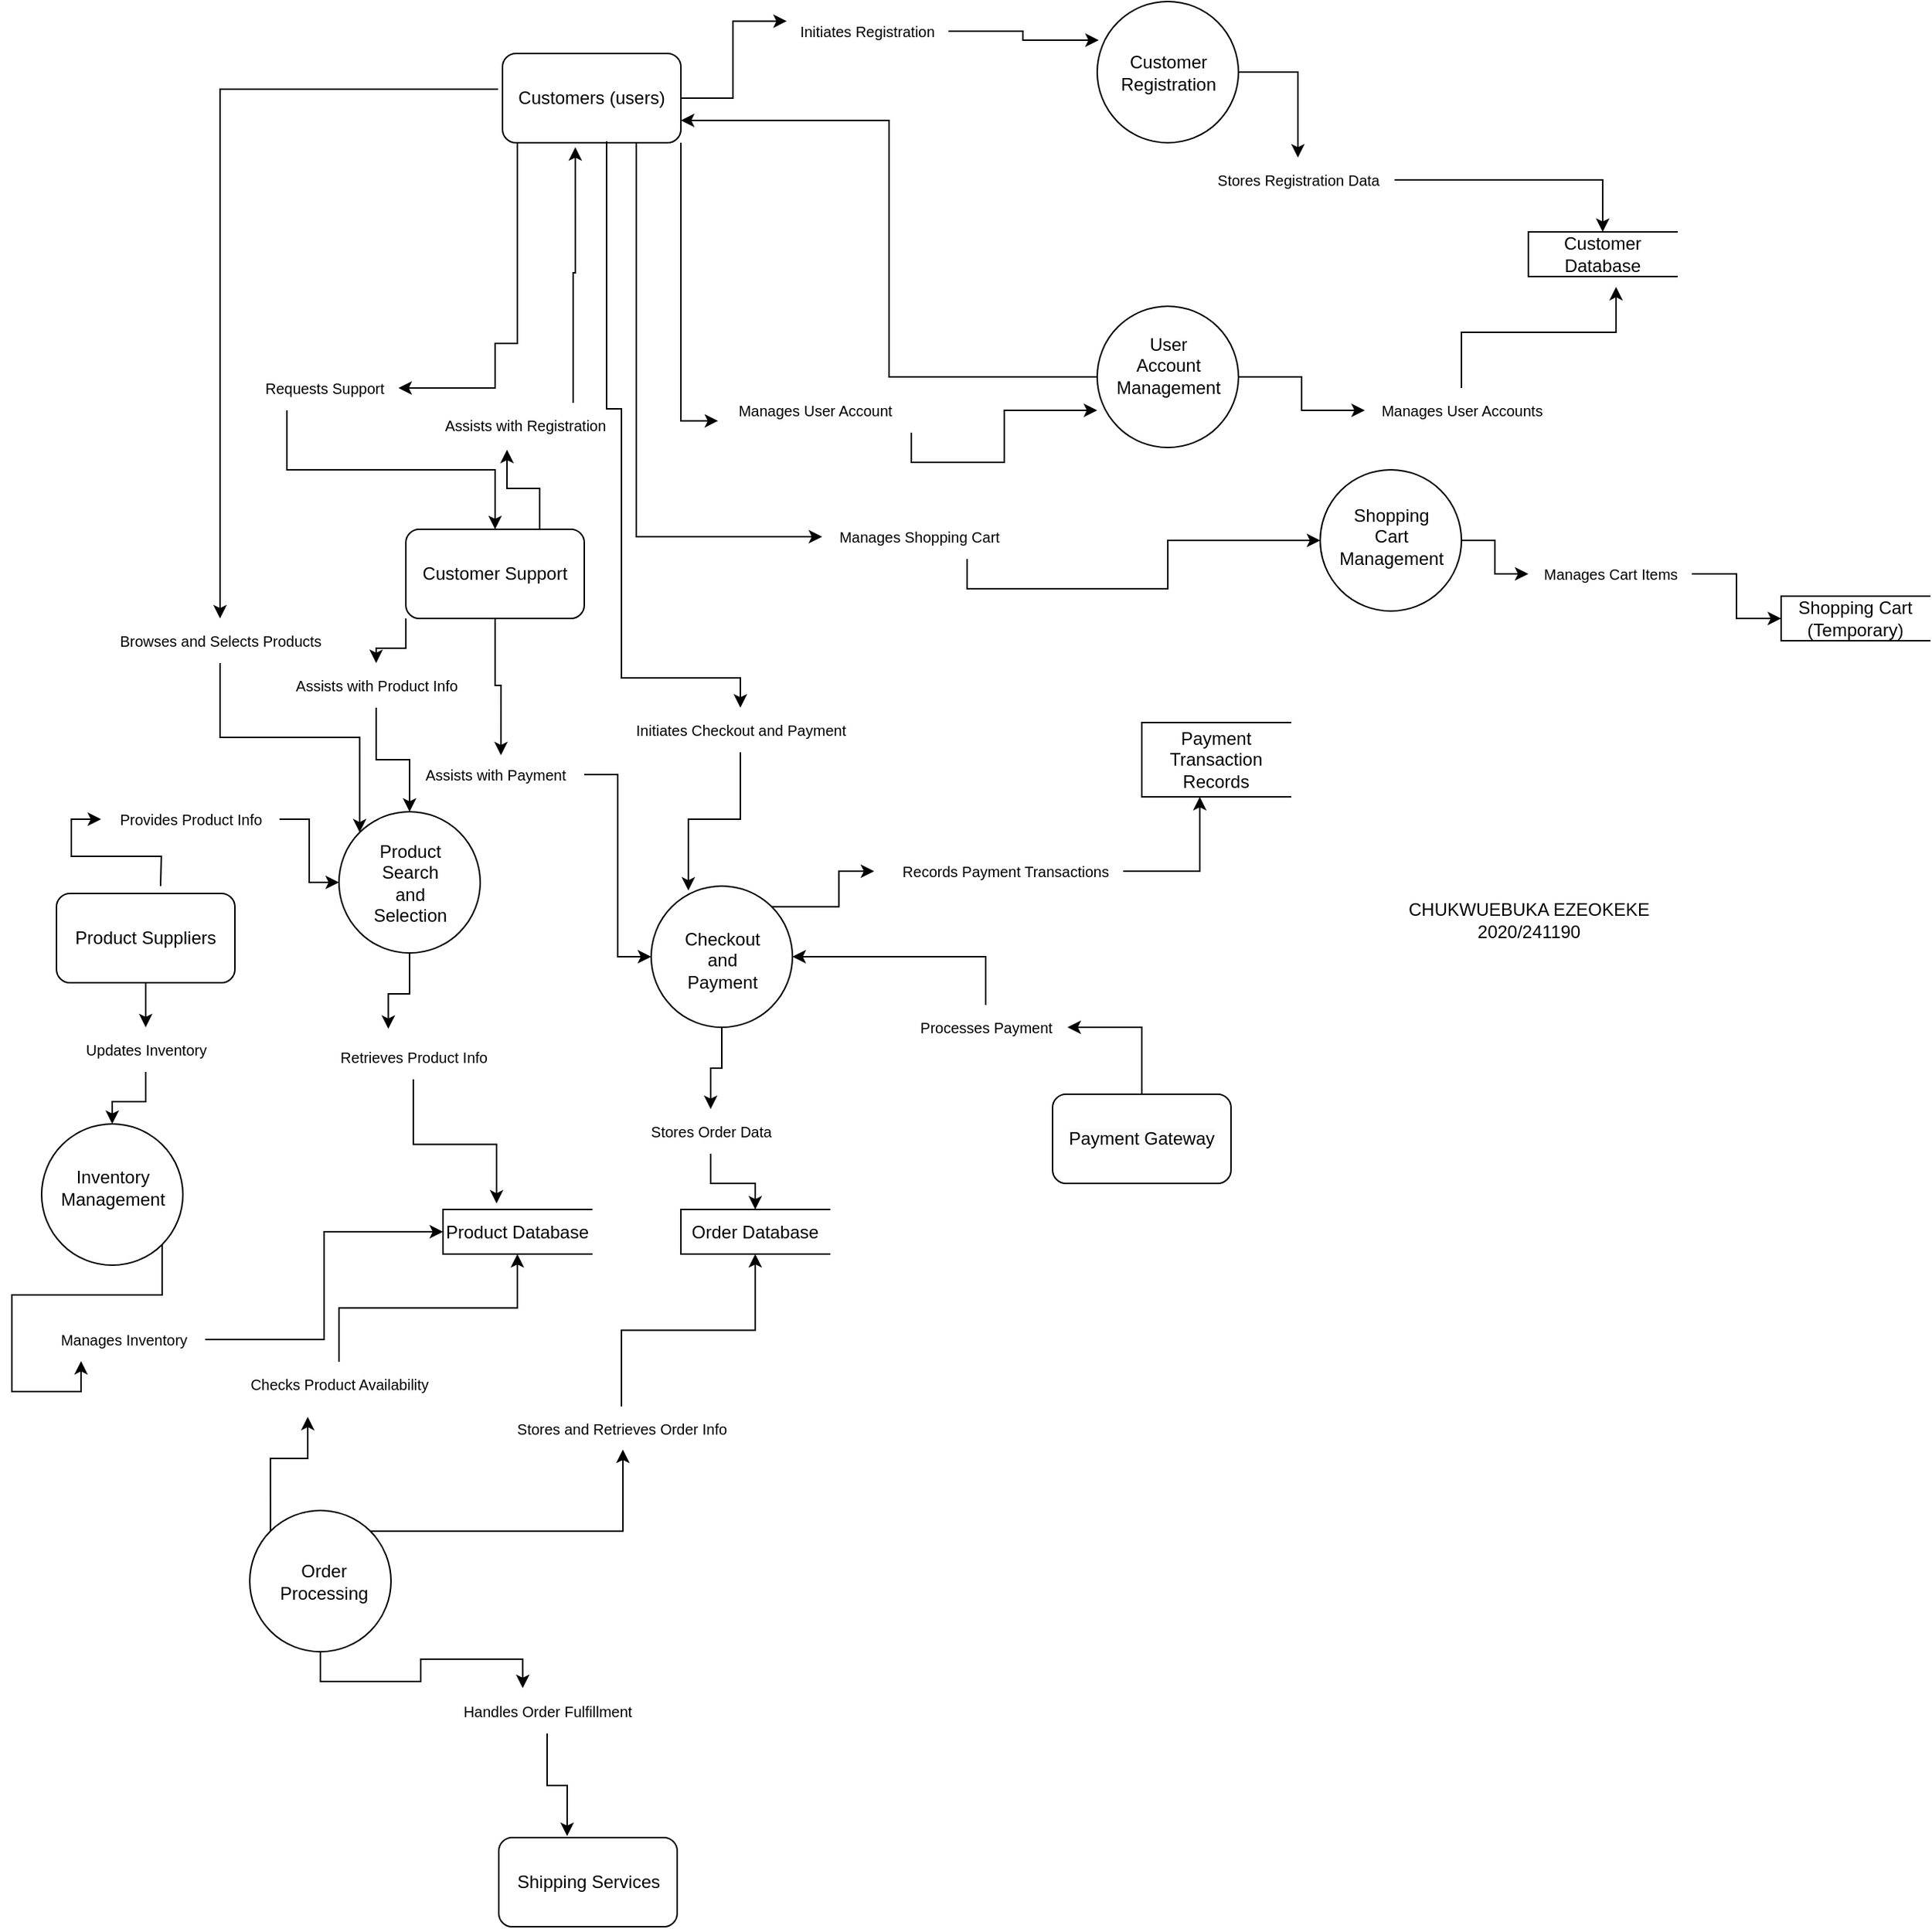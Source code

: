 <mxfile version="22.0.4" type="github">
  <diagram name="Page-1" id="5d7acffa-a066-3a61-03fe-96351882024d">
    <mxGraphModel dx="1980" dy="1312" grid="1" gridSize="10" guides="1" tooltips="1" connect="1" arrows="1" fold="1" page="1" pageScale="1" pageWidth="1100" pageHeight="850" background="#ffffff" math="0" shadow="0">
      <root>
        <mxCell id="0" />
        <mxCell id="1" parent="0" />
        <mxCell id="1xyslzgkCpMe2rgCqbMj-58" value="" style="shape=ellipse;html=1;dashed=0;whiteSpace=wrap;perimeter=ellipsePerimeter;" parent="1" vertex="1">
          <mxGeometry x="-870" y="260" width="95" height="95" as="geometry" />
        </mxCell>
        <mxCell id="1xyslzgkCpMe2rgCqbMj-146" style="edgeStyle=orthogonalEdgeStyle;rounded=0;orthogonalLoop=1;jettySize=auto;html=1;exitX=0.5;exitY=1;exitDx=0;exitDy=0;" parent="1" source="1xyslzgkCpMe2rgCqbMj-231" target="1xyslzgkCpMe2rgCqbMj-67" edge="1">
          <mxGeometry relative="1" as="geometry" />
        </mxCell>
        <mxCell id="1xyslzgkCpMe2rgCqbMj-57" value="" style="shape=ellipse;html=1;dashed=0;whiteSpace=wrap;perimeter=ellipsePerimeter;" parent="1" vertex="1">
          <mxGeometry x="-660" y="310" width="95" height="95" as="geometry" />
        </mxCell>
        <mxCell id="1xyslzgkCpMe2rgCqbMj-163" style="edgeStyle=orthogonalEdgeStyle;rounded=0;orthogonalLoop=1;jettySize=auto;html=1;exitX=1;exitY=0.5;exitDx=0;exitDy=0;entryX=0;entryY=0.5;entryDx=0;entryDy=0;" parent="1" source="1xyslzgkCpMe2rgCqbMj-244" target="1xyslzgkCpMe2rgCqbMj-69" edge="1">
          <mxGeometry relative="1" as="geometry" />
        </mxCell>
        <mxCell id="1xyslzgkCpMe2rgCqbMj-56" value="" style="shape=ellipse;html=1;dashed=0;whiteSpace=wrap;perimeter=ellipsePerimeter;" parent="1" vertex="1">
          <mxGeometry x="-1070" y="470" width="95" height="95" as="geometry" />
        </mxCell>
        <mxCell id="1xyslzgkCpMe2rgCqbMj-55" value="" style="shape=ellipse;html=1;dashed=0;whiteSpace=wrap;perimeter=ellipsePerimeter;" parent="1" vertex="1">
          <mxGeometry x="-930" y="730" width="95" height="95" as="geometry" />
        </mxCell>
        <mxCell id="1xyslzgkCpMe2rgCqbMj-226" style="edgeStyle=orthogonalEdgeStyle;rounded=0;orthogonalLoop=1;jettySize=auto;html=1;exitX=1;exitY=0.5;exitDx=0;exitDy=0;" parent="1" source="1xyslzgkCpMe2rgCqbMj-54" target="1xyslzgkCpMe2rgCqbMj-223" edge="1">
          <mxGeometry relative="1" as="geometry" />
        </mxCell>
        <mxCell id="1xyslzgkCpMe2rgCqbMj-54" value="" style="shape=ellipse;html=1;dashed=0;whiteSpace=wrap;perimeter=ellipsePerimeter;" parent="1" vertex="1">
          <mxGeometry x="-360" y="-285" width="95" height="95" as="geometry" />
        </mxCell>
        <mxCell id="1xyslzgkCpMe2rgCqbMj-141" style="edgeStyle=orthogonalEdgeStyle;rounded=0;orthogonalLoop=1;jettySize=auto;html=1;exitX=1;exitY=0.5;exitDx=0;exitDy=0;entryX=0;entryY=0.5;entryDx=0;entryDy=0;" parent="1" source="1xyslzgkCpMe2rgCqbMj-229" target="1xyslzgkCpMe2rgCqbMj-66" edge="1">
          <mxGeometry relative="1" as="geometry" />
        </mxCell>
        <mxCell id="1xyslzgkCpMe2rgCqbMj-53" value="" style="shape=ellipse;html=1;dashed=0;whiteSpace=wrap;perimeter=ellipsePerimeter;" parent="1" vertex="1">
          <mxGeometry x="-210" y="30" width="95" height="95" as="geometry" />
        </mxCell>
        <mxCell id="1xyslzgkCpMe2rgCqbMj-157" style="edgeStyle=orthogonalEdgeStyle;rounded=0;orthogonalLoop=1;jettySize=auto;html=1;exitX=0;exitY=0.5;exitDx=0;exitDy=0;entryX=1;entryY=0.75;entryDx=0;entryDy=0;" parent="1" source="1xyslzgkCpMe2rgCqbMj-52" target="1xyslzgkCpMe2rgCqbMj-9" edge="1">
          <mxGeometry relative="1" as="geometry" />
        </mxCell>
        <mxCell id="1xyslzgkCpMe2rgCqbMj-251" style="edgeStyle=orthogonalEdgeStyle;rounded=0;orthogonalLoop=1;jettySize=auto;html=1;exitX=1;exitY=0.5;exitDx=0;exitDy=0;" parent="1" source="1xyslzgkCpMe2rgCqbMj-52" target="1xyslzgkCpMe2rgCqbMj-248" edge="1">
          <mxGeometry relative="1" as="geometry" />
        </mxCell>
        <mxCell id="1xyslzgkCpMe2rgCqbMj-52" value="" style="shape=ellipse;html=1;dashed=0;whiteSpace=wrap;perimeter=ellipsePerimeter;" parent="1" vertex="1">
          <mxGeometry x="-360" y="-80" width="95" height="95" as="geometry" />
        </mxCell>
        <mxCell id="1xyslzgkCpMe2rgCqbMj-195" style="edgeStyle=orthogonalEdgeStyle;rounded=0;orthogonalLoop=1;jettySize=auto;html=1;exitX=0.5;exitY=0;exitDx=0;exitDy=0;entryX=1;entryY=0.5;entryDx=0;entryDy=0;" parent="1" source="1xyslzgkCpMe2rgCqbMj-196" target="1xyslzgkCpMe2rgCqbMj-57" edge="1">
          <mxGeometry relative="1" as="geometry" />
        </mxCell>
        <mxCell id="1xyslzgkCpMe2rgCqbMj-8" value="&lt;span style=&quot;color: rgb(0, 0, 0); font-family: Helvetica; font-size: 12px; font-style: normal; font-variant-ligatures: normal; font-variant-caps: normal; font-weight: 400; letter-spacing: normal; orphans: 2; text-align: center; text-indent: 0px; text-transform: none; widows: 2; word-spacing: 0px; -webkit-text-stroke-width: 0px; background-color: rgb(251, 251, 251); text-decoration-thickness: initial; text-decoration-style: initial; text-decoration-color: initial; float: none; display: inline !important;&quot;&gt;Payment Gateway&lt;/span&gt;" style="rounded=1;whiteSpace=wrap;html=1;" parent="1" vertex="1">
          <mxGeometry x="-390" y="450" width="120" height="60" as="geometry" />
        </mxCell>
        <mxCell id="1xyslzgkCpMe2rgCqbMj-152" style="edgeStyle=orthogonalEdgeStyle;rounded=0;orthogonalLoop=1;jettySize=auto;html=1;exitX=0.75;exitY=1;exitDx=0;exitDy=0;entryX=0;entryY=0.5;entryDx=0;entryDy=0;" parent="1" source="1xyslzgkCpMe2rgCqbMj-176" target="1xyslzgkCpMe2rgCqbMj-53" edge="1">
          <mxGeometry relative="1" as="geometry" />
        </mxCell>
        <mxCell id="1xyslzgkCpMe2rgCqbMj-164" style="edgeStyle=orthogonalEdgeStyle;rounded=0;orthogonalLoop=1;jettySize=auto;html=1;exitX=0.25;exitY=1;exitDx=0;exitDy=0;" parent="1" source="1xyslzgkCpMe2rgCqbMj-187" target="1xyslzgkCpMe2rgCqbMj-104" edge="1">
          <mxGeometry relative="1" as="geometry">
            <Array as="points" />
          </mxGeometry>
        </mxCell>
        <mxCell id="1xyslzgkCpMe2rgCqbMj-9" value="Customers (users)" style="rounded=1;whiteSpace=wrap;html=1;" parent="1" vertex="1">
          <mxGeometry x="-760" y="-250" width="120" height="60" as="geometry" />
        </mxCell>
        <mxCell id="1xyslzgkCpMe2rgCqbMj-161" style="edgeStyle=orthogonalEdgeStyle;rounded=0;orthogonalLoop=1;jettySize=auto;html=1;exitX=1;exitY=0.5;exitDx=0;exitDy=0;entryX=0;entryY=0.5;entryDx=0;entryDy=0;" parent="1" source="1xyslzgkCpMe2rgCqbMj-189" target="1xyslzgkCpMe2rgCqbMj-58" edge="1">
          <mxGeometry relative="1" as="geometry" />
        </mxCell>
        <mxCell id="1xyslzgkCpMe2rgCqbMj-162" style="edgeStyle=orthogonalEdgeStyle;rounded=0;orthogonalLoop=1;jettySize=auto;html=1;exitX=0.5;exitY=1;exitDx=0;exitDy=0;" parent="1" source="1xyslzgkCpMe2rgCqbMj-191" target="1xyslzgkCpMe2rgCqbMj-56" edge="1">
          <mxGeometry relative="1" as="geometry" />
        </mxCell>
        <mxCell id="1xyslzgkCpMe2rgCqbMj-11" value="Product Suppliers" style="rounded=1;whiteSpace=wrap;html=1;" parent="1" vertex="1">
          <mxGeometry x="-1060" y="315" width="120" height="60" as="geometry" />
        </mxCell>
        <mxCell id="1xyslzgkCpMe2rgCqbMj-12" value="Shipping Services" style="rounded=1;whiteSpace=wrap;html=1;" parent="1" vertex="1">
          <mxGeometry x="-762.5" y="950" width="120" height="60" as="geometry" />
        </mxCell>
        <mxCell id="1xyslzgkCpMe2rgCqbMj-13" value="Customer Registration" style="text;html=1;strokeColor=none;fillColor=none;align=center;verticalAlign=middle;whiteSpace=wrap;rounded=0;" parent="1" vertex="1">
          <mxGeometry x="-342.5" y="-252.5" width="60" height="30" as="geometry" />
        </mxCell>
        <mxCell id="1xyslzgkCpMe2rgCqbMj-14" value="Product Search and Selection" style="text;html=1;strokeColor=none;fillColor=none;align=center;verticalAlign=middle;whiteSpace=wrap;rounded=0;" parent="1" vertex="1">
          <mxGeometry x="-852.5" y="292.5" width="60" height="30" as="geometry" />
        </mxCell>
        <mxCell id="1xyslzgkCpMe2rgCqbMj-15" value="Shopping Cart Management" style="text;html=1;strokeColor=none;fillColor=none;align=center;verticalAlign=middle;whiteSpace=wrap;rounded=0;" parent="1" vertex="1">
          <mxGeometry x="-192.5" y="60" width="60" height="30" as="geometry" />
        </mxCell>
        <mxCell id="1xyslzgkCpMe2rgCqbMj-16" value="Checkout and Payment" style="text;html=1;strokeColor=none;fillColor=none;align=center;verticalAlign=middle;whiteSpace=wrap;rounded=0;" parent="1" vertex="1">
          <mxGeometry x="-642.5" y="345" width="60" height="30" as="geometry" />
        </mxCell>
        <mxCell id="1xyslzgkCpMe2rgCqbMj-17" value="Order Processing" style="text;html=1;strokeColor=none;fillColor=none;align=center;verticalAlign=middle;whiteSpace=wrap;rounded=0;" parent="1" vertex="1">
          <mxGeometry x="-910" y="762.5" width="60" height="30" as="geometry" />
        </mxCell>
        <mxCell id="1xyslzgkCpMe2rgCqbMj-19" value="Inventory Management" style="text;html=1;strokeColor=none;fillColor=none;align=center;verticalAlign=middle;whiteSpace=wrap;rounded=0;" parent="1" vertex="1">
          <mxGeometry x="-1052.5" y="497.5" width="60" height="30" as="geometry" />
        </mxCell>
        <mxCell id="1xyslzgkCpMe2rgCqbMj-20" value="User Account Management" style="text;html=1;strokeColor=none;fillColor=none;align=center;verticalAlign=middle;whiteSpace=wrap;rounded=0;" parent="1" vertex="1">
          <mxGeometry x="-342.5" y="-55" width="60" height="30" as="geometry" />
        </mxCell>
        <mxCell id="1xyslzgkCpMe2rgCqbMj-62" value="Customer Database" style="html=1;dashed=0;whiteSpace=wrap;shape=partialRectangle;right=0;" parent="1" vertex="1">
          <mxGeometry x="-70" y="-130" width="100" height="30" as="geometry" />
        </mxCell>
        <mxCell id="1xyslzgkCpMe2rgCqbMj-66" value="Shopping Cart (Temporary)" style="html=1;dashed=0;whiteSpace=wrap;shape=partialRectangle;right=0;" parent="1" vertex="1">
          <mxGeometry x="100" y="115" width="100" height="30" as="geometry" />
        </mxCell>
        <mxCell id="1xyslzgkCpMe2rgCqbMj-67" value="Order Database" style="html=1;dashed=0;whiteSpace=wrap;shape=partialRectangle;right=0;" parent="1" vertex="1">
          <mxGeometry x="-640" y="527.5" width="100" height="30" as="geometry" />
        </mxCell>
        <mxCell id="1xyslzgkCpMe2rgCqbMj-68" value="Payment Transaction Records" style="html=1;dashed=0;whiteSpace=wrap;shape=partialRectangle;right=0;" parent="1" vertex="1">
          <mxGeometry x="-330" y="200" width="100" height="50" as="geometry" />
        </mxCell>
        <mxCell id="1xyslzgkCpMe2rgCqbMj-69" value="Product Database" style="html=1;dashed=0;whiteSpace=wrap;shape=partialRectangle;right=0;" parent="1" vertex="1">
          <mxGeometry x="-800" y="527.5" width="100" height="30" as="geometry" />
        </mxCell>
        <mxCell id="1xyslzgkCpMe2rgCqbMj-217" style="edgeStyle=orthogonalEdgeStyle;rounded=0;orthogonalLoop=1;jettySize=auto;html=1;exitX=0;exitY=1;exitDx=0;exitDy=0;" parent="1" source="1xyslzgkCpMe2rgCqbMj-104" target="1xyslzgkCpMe2rgCqbMj-207" edge="1">
          <mxGeometry relative="1" as="geometry" />
        </mxCell>
        <mxCell id="1xyslzgkCpMe2rgCqbMj-104" value="Customer Support" style="rounded=1;whiteSpace=wrap;html=1;" parent="1" vertex="1">
          <mxGeometry x="-825" y="70" width="120" height="60" as="geometry" />
        </mxCell>
        <mxCell id="1xyslzgkCpMe2rgCqbMj-149" style="edgeStyle=orthogonalEdgeStyle;rounded=0;orthogonalLoop=1;jettySize=auto;html=1;exitX=0.5;exitY=1;exitDx=0;exitDy=0;entryX=0.383;entryY=-0.017;entryDx=0;entryDy=0;entryPerimeter=0;" parent="1" source="1xyslzgkCpMe2rgCqbMj-204" target="1xyslzgkCpMe2rgCqbMj-12" edge="1">
          <mxGeometry relative="1" as="geometry" />
        </mxCell>
        <mxCell id="1xyslzgkCpMe2rgCqbMj-150" style="edgeStyle=orthogonalEdgeStyle;rounded=0;orthogonalLoop=1;jettySize=auto;html=1;exitX=1;exitY=0.5;exitDx=0;exitDy=0;entryX=0.011;entryY=0.274;entryDx=0;entryDy=0;entryPerimeter=0;" parent="1" source="1xyslzgkCpMe2rgCqbMj-167" target="1xyslzgkCpMe2rgCqbMj-54" edge="1">
          <mxGeometry relative="1" as="geometry" />
        </mxCell>
        <mxCell id="1xyslzgkCpMe2rgCqbMj-153" style="edgeStyle=orthogonalEdgeStyle;rounded=0;orthogonalLoop=1;jettySize=auto;html=1;exitX=0.5;exitY=1;exitDx=0;exitDy=0;entryX=0.263;entryY=0.032;entryDx=0;entryDy=0;entryPerimeter=0;" parent="1" source="1xyslzgkCpMe2rgCqbMj-185" target="1xyslzgkCpMe2rgCqbMj-57" edge="1">
          <mxGeometry relative="1" as="geometry" />
        </mxCell>
        <mxCell id="1xyslzgkCpMe2rgCqbMj-154" style="edgeStyle=orthogonalEdgeStyle;rounded=0;orthogonalLoop=1;jettySize=auto;html=1;exitX=1;exitY=1;exitDx=0;exitDy=0;entryX=0;entryY=0.737;entryDx=0;entryDy=0;entryPerimeter=0;" parent="1" source="1xyslzgkCpMe2rgCqbMj-180" target="1xyslzgkCpMe2rgCqbMj-52" edge="1">
          <mxGeometry relative="1" as="geometry" />
        </mxCell>
        <mxCell id="1xyslzgkCpMe2rgCqbMj-160" style="edgeStyle=orthogonalEdgeStyle;rounded=0;orthogonalLoop=1;jettySize=auto;html=1;exitX=0.5;exitY=1;exitDx=0;exitDy=0;entryX=0.36;entryY=-0.133;entryDx=0;entryDy=0;entryPerimeter=0;" parent="1" source="1xyslzgkCpMe2rgCqbMj-227" target="1xyslzgkCpMe2rgCqbMj-69" edge="1">
          <mxGeometry relative="1" as="geometry" />
        </mxCell>
        <mxCell id="1xyslzgkCpMe2rgCqbMj-166" style="edgeStyle=orthogonalEdgeStyle;rounded=0;orthogonalLoop=1;jettySize=auto;html=1;exitX=0.75;exitY=0;exitDx=0;exitDy=0;entryX=0.408;entryY=1.05;entryDx=0;entryDy=0;entryPerimeter=0;" parent="1" source="1xyslzgkCpMe2rgCqbMj-198" target="1xyslzgkCpMe2rgCqbMj-9" edge="1">
          <mxGeometry relative="1" as="geometry" />
        </mxCell>
        <mxCell id="1xyslzgkCpMe2rgCqbMj-171" value="" style="edgeStyle=orthogonalEdgeStyle;rounded=0;orthogonalLoop=1;jettySize=auto;html=1;exitX=1;exitY=0.5;exitDx=0;exitDy=0;entryX=0.011;entryY=0.274;entryDx=0;entryDy=0;entryPerimeter=0;" parent="1" source="1xyslzgkCpMe2rgCqbMj-9" target="1xyslzgkCpMe2rgCqbMj-167" edge="1">
          <mxGeometry relative="1" as="geometry">
            <mxPoint x="-640" y="-220" as="sourcePoint" />
            <mxPoint x="-359" y="-259" as="targetPoint" />
          </mxGeometry>
        </mxCell>
        <mxCell id="1xyslzgkCpMe2rgCqbMj-167" value="&lt;font style=&quot;font-size: 10px;&quot;&gt;Initiates Registration&lt;/font&gt;" style="text;html=1;align=center;verticalAlign=middle;resizable=0;points=[];autosize=1;strokeColor=none;fillColor=none;" parent="1" vertex="1">
          <mxGeometry x="-570" y="-280" width="110" height="30" as="geometry" />
        </mxCell>
        <mxCell id="1xyslzgkCpMe2rgCqbMj-174" value="" style="edgeStyle=orthogonalEdgeStyle;rounded=0;orthogonalLoop=1;jettySize=auto;html=1;entryX=0.5;entryY=0;entryDx=0;entryDy=0;exitX=-0.025;exitY=0.4;exitDx=0;exitDy=0;exitPerimeter=0;" parent="1" source="1xyslzgkCpMe2rgCqbMj-9" target="1xyslzgkCpMe2rgCqbMj-172" edge="1">
          <mxGeometry relative="1" as="geometry">
            <mxPoint x="-760" y="-180" as="sourcePoint" />
            <mxPoint x="-810" y="208" as="targetPoint" />
          </mxGeometry>
        </mxCell>
        <mxCell id="1xyslzgkCpMe2rgCqbMj-213" style="edgeStyle=orthogonalEdgeStyle;rounded=0;orthogonalLoop=1;jettySize=auto;html=1;entryX=0;entryY=0;entryDx=0;entryDy=0;" parent="1" source="1xyslzgkCpMe2rgCqbMj-172" target="1xyslzgkCpMe2rgCqbMj-58" edge="1">
          <mxGeometry relative="1" as="geometry" />
        </mxCell>
        <mxCell id="1xyslzgkCpMe2rgCqbMj-172" value="&lt;font style=&quot;font-size: 10px;&quot;&gt;Browses and Selects Products&lt;/font&gt;" style="text;html=1;align=center;verticalAlign=middle;resizable=0;points=[];autosize=1;strokeColor=none;fillColor=none;" parent="1" vertex="1">
          <mxGeometry x="-1030" y="130" width="160" height="30" as="geometry" />
        </mxCell>
        <mxCell id="1xyslzgkCpMe2rgCqbMj-179" value="" style="edgeStyle=orthogonalEdgeStyle;rounded=0;orthogonalLoop=1;jettySize=auto;html=1;exitX=0.75;exitY=1;exitDx=0;exitDy=0;entryX=0;entryY=0.5;entryDx=0;entryDy=0;" parent="1" source="1xyslzgkCpMe2rgCqbMj-9" target="1xyslzgkCpMe2rgCqbMj-176" edge="1">
          <mxGeometry relative="1" as="geometry">
            <mxPoint x="-670" y="-190" as="sourcePoint" />
            <mxPoint x="-295" y="48" as="targetPoint" />
          </mxGeometry>
        </mxCell>
        <mxCell id="1xyslzgkCpMe2rgCqbMj-176" value="&lt;font style=&quot;font-size: 10px;&quot;&gt;Manages Shopping Cart&lt;/font&gt;" style="text;html=1;align=center;verticalAlign=middle;resizable=0;points=[];autosize=1;strokeColor=none;fillColor=none;rotation=0;" parent="1" vertex="1">
          <mxGeometry x="-545" y="60" width="130" height="30" as="geometry" />
        </mxCell>
        <mxCell id="1xyslzgkCpMe2rgCqbMj-184" value="" style="edgeStyle=orthogonalEdgeStyle;rounded=0;orthogonalLoop=1;jettySize=auto;html=1;exitX=1;exitY=1;exitDx=0;exitDy=0;entryX=0;entryY=0.737;entryDx=0;entryDy=0;entryPerimeter=0;" parent="1" source="1xyslzgkCpMe2rgCqbMj-9" target="1xyslzgkCpMe2rgCqbMj-180" edge="1">
          <mxGeometry relative="1" as="geometry">
            <mxPoint x="-640" y="-190" as="sourcePoint" />
            <mxPoint x="-360" y="-10" as="targetPoint" />
          </mxGeometry>
        </mxCell>
        <mxCell id="1xyslzgkCpMe2rgCqbMj-180" value="&lt;font style=&quot;font-size: 10px;&quot;&gt;Manages User Account&lt;/font&gt;" style="text;html=1;align=center;verticalAlign=middle;resizable=0;points=[];autosize=1;strokeColor=none;fillColor=none;" parent="1" vertex="1">
          <mxGeometry x="-615" y="-25" width="130" height="30" as="geometry" />
        </mxCell>
        <mxCell id="1xyslzgkCpMe2rgCqbMj-186" value="" style="edgeStyle=orthogonalEdgeStyle;rounded=0;orthogonalLoop=1;jettySize=auto;html=1;exitX=0.5;exitY=1;exitDx=0;exitDy=0;" parent="1" target="1xyslzgkCpMe2rgCqbMj-185" edge="1">
          <mxGeometry relative="1" as="geometry">
            <mxPoint x="-690" y="-190.96" as="sourcePoint" />
            <mxPoint x="-657.92" y="177.5" as="targetPoint" />
            <Array as="points">
              <mxPoint x="-690" y="-11" />
              <mxPoint x="-680" y="-11" />
              <mxPoint x="-680" y="170" />
            </Array>
          </mxGeometry>
        </mxCell>
        <mxCell id="1xyslzgkCpMe2rgCqbMj-185" value="&lt;font style=&quot;font-size: 10px;&quot;&gt;Initiates Checkout and Payment&lt;/font&gt;" style="text;html=1;align=center;verticalAlign=middle;resizable=0;points=[];autosize=1;strokeColor=none;fillColor=none;" parent="1" vertex="1">
          <mxGeometry x="-680" y="190" width="160" height="30" as="geometry" />
        </mxCell>
        <mxCell id="1xyslzgkCpMe2rgCqbMj-188" value="" style="edgeStyle=orthogonalEdgeStyle;rounded=0;orthogonalLoop=1;jettySize=auto;html=1;exitX=0.25;exitY=1;exitDx=0;exitDy=0;" parent="1" source="1xyslzgkCpMe2rgCqbMj-9" target="1xyslzgkCpMe2rgCqbMj-187" edge="1">
          <mxGeometry relative="1" as="geometry">
            <mxPoint x="-730" y="-190" as="sourcePoint" />
            <mxPoint x="-765" y="70" as="targetPoint" />
            <Array as="points">
              <mxPoint x="-750" y="-190" />
              <mxPoint x="-750" y="-55" />
              <mxPoint x="-765" y="-55" />
            </Array>
          </mxGeometry>
        </mxCell>
        <mxCell id="1xyslzgkCpMe2rgCqbMj-187" value="&lt;font style=&quot;font-size: 10px;&quot;&gt;Requests Support&lt;/font&gt;" style="text;html=1;align=center;verticalAlign=middle;resizable=0;points=[];autosize=1;strokeColor=none;fillColor=none;" parent="1" vertex="1">
          <mxGeometry x="-930" y="-40" width="100" height="30" as="geometry" />
        </mxCell>
        <mxCell id="1xyslzgkCpMe2rgCqbMj-190" value="" style="edgeStyle=orthogonalEdgeStyle;rounded=0;orthogonalLoop=1;jettySize=auto;html=1;entryX=0;entryY=0.5;entryDx=0;entryDy=0;" parent="1" target="1xyslzgkCpMe2rgCqbMj-189" edge="1">
          <mxGeometry relative="1" as="geometry">
            <mxPoint x="-990" y="310" as="sourcePoint" />
            <mxPoint x="-857" y="255" as="targetPoint" />
          </mxGeometry>
        </mxCell>
        <mxCell id="1xyslzgkCpMe2rgCqbMj-189" value="&lt;font style=&quot;font-size: 10px;&quot;&gt;Provides Product Info&lt;/font&gt;" style="text;html=1;align=center;verticalAlign=middle;resizable=0;points=[];autosize=1;strokeColor=none;fillColor=none;" parent="1" vertex="1">
          <mxGeometry x="-1030" y="250" width="120" height="30" as="geometry" />
        </mxCell>
        <mxCell id="1xyslzgkCpMe2rgCqbMj-192" value="" style="edgeStyle=orthogonalEdgeStyle;rounded=0;orthogonalLoop=1;jettySize=auto;html=1;exitX=0.5;exitY=1;exitDx=0;exitDy=0;" parent="1" source="1xyslzgkCpMe2rgCqbMj-11" target="1xyslzgkCpMe2rgCqbMj-191" edge="1">
          <mxGeometry relative="1" as="geometry">
            <mxPoint x="-1000" y="375" as="sourcePoint" />
            <mxPoint x="-1022" y="470" as="targetPoint" />
          </mxGeometry>
        </mxCell>
        <mxCell id="1xyslzgkCpMe2rgCqbMj-191" value="&lt;font style=&quot;font-size: 10px;&quot;&gt;Updates Inventory&lt;/font&gt;" style="text;html=1;align=center;verticalAlign=middle;resizable=0;points=[];autosize=1;strokeColor=none;fillColor=none;" parent="1" vertex="1">
          <mxGeometry x="-1050" y="405" width="100" height="30" as="geometry" />
        </mxCell>
        <mxCell id="1xyslzgkCpMe2rgCqbMj-197" value="" style="edgeStyle=orthogonalEdgeStyle;rounded=0;orthogonalLoop=1;jettySize=auto;html=1;exitX=0.5;exitY=0;exitDx=0;exitDy=0;entryX=1;entryY=0.5;entryDx=0;entryDy=0;" parent="1" source="1xyslzgkCpMe2rgCqbMj-8" target="1xyslzgkCpMe2rgCqbMj-196" edge="1">
          <mxGeometry relative="1" as="geometry">
            <mxPoint x="-330" y="450" as="sourcePoint" />
            <mxPoint x="-565" y="358" as="targetPoint" />
          </mxGeometry>
        </mxCell>
        <mxCell id="1xyslzgkCpMe2rgCqbMj-196" value="&lt;font style=&quot;font-size: 10px;&quot;&gt;Processes Payment&lt;/font&gt;" style="text;html=1;align=center;verticalAlign=middle;resizable=0;points=[];autosize=1;strokeColor=none;fillColor=none;" parent="1" vertex="1">
          <mxGeometry x="-490" y="390" width="110" height="30" as="geometry" />
        </mxCell>
        <mxCell id="1xyslzgkCpMe2rgCqbMj-199" value="" style="edgeStyle=orthogonalEdgeStyle;rounded=0;orthogonalLoop=1;jettySize=auto;html=1;exitX=0.75;exitY=0;exitDx=0;exitDy=0;entryX=0.408;entryY=1.05;entryDx=0;entryDy=0;entryPerimeter=0;" parent="1" source="1xyslzgkCpMe2rgCqbMj-104" target="1xyslzgkCpMe2rgCqbMj-198" edge="1">
          <mxGeometry relative="1" as="geometry">
            <mxPoint x="-735" y="70" as="sourcePoint" />
            <mxPoint x="-711" y="-187" as="targetPoint" />
          </mxGeometry>
        </mxCell>
        <mxCell id="1xyslzgkCpMe2rgCqbMj-198" value="&lt;font style=&quot;font-size: 10px;&quot;&gt;Assists with Registration&lt;/font&gt;" style="text;html=1;align=center;verticalAlign=middle;resizable=0;points=[];autosize=1;strokeColor=none;fillColor=none;" parent="1" vertex="1">
          <mxGeometry x="-810" y="-15" width="130" height="30" as="geometry" />
        </mxCell>
        <mxCell id="1xyslzgkCpMe2rgCqbMj-205" value="" style="edgeStyle=orthogonalEdgeStyle;rounded=0;orthogonalLoop=1;jettySize=auto;html=1;exitX=0.5;exitY=1;exitDx=0;exitDy=0;entryX=0.383;entryY=-0.017;entryDx=0;entryDy=0;entryPerimeter=0;" parent="1" source="1xyslzgkCpMe2rgCqbMj-55" target="1xyslzgkCpMe2rgCqbMj-204" edge="1">
          <mxGeometry relative="1" as="geometry">
            <mxPoint x="-822" y="545" as="sourcePoint" />
            <mxPoint x="-717" y="619" as="targetPoint" />
          </mxGeometry>
        </mxCell>
        <mxCell id="1xyslzgkCpMe2rgCqbMj-204" value="&lt;font style=&quot;font-size: 10px;&quot;&gt;Handles Order Fulfillment&lt;/font&gt;" style="text;html=1;align=center;verticalAlign=middle;resizable=0;points=[];autosize=1;strokeColor=none;fillColor=none;" parent="1" vertex="1">
          <mxGeometry x="-800" y="850" width="140" height="30" as="geometry" />
        </mxCell>
        <mxCell id="1xyslzgkCpMe2rgCqbMj-215" style="edgeStyle=orthogonalEdgeStyle;rounded=0;orthogonalLoop=1;jettySize=auto;html=1;entryX=0.5;entryY=0;entryDx=0;entryDy=0;" parent="1" source="1xyslzgkCpMe2rgCqbMj-207" target="1xyslzgkCpMe2rgCqbMj-58" edge="1">
          <mxGeometry relative="1" as="geometry" />
        </mxCell>
        <mxCell id="1xyslzgkCpMe2rgCqbMj-207" value="&lt;font style=&quot;font-size: 10px;&quot;&gt;Assists with Product Info&lt;/font&gt;" style="text;html=1;align=center;verticalAlign=middle;resizable=0;points=[];autosize=1;strokeColor=none;fillColor=none;" parent="1" vertex="1">
          <mxGeometry x="-910" y="160" width="130" height="30" as="geometry" />
        </mxCell>
        <mxCell id="1xyslzgkCpMe2rgCqbMj-221" style="edgeStyle=orthogonalEdgeStyle;rounded=0;orthogonalLoop=1;jettySize=auto;html=1;entryX=0;entryY=0.5;entryDx=0;entryDy=0;" parent="1" source="1xyslzgkCpMe2rgCqbMj-218" target="1xyslzgkCpMe2rgCqbMj-57" edge="1">
          <mxGeometry relative="1" as="geometry" />
        </mxCell>
        <mxCell id="1xyslzgkCpMe2rgCqbMj-218" value="&lt;font style=&quot;font-size: 10px;&quot;&gt;Assists with Payment&lt;/font&gt;" style="text;html=1;align=center;verticalAlign=middle;resizable=0;points=[];autosize=1;strokeColor=none;fillColor=none;" parent="1" vertex="1">
          <mxGeometry x="-825" y="220" width="120" height="30" as="geometry" />
        </mxCell>
        <mxCell id="1xyslzgkCpMe2rgCqbMj-222" style="edgeStyle=orthogonalEdgeStyle;rounded=0;orthogonalLoop=1;jettySize=auto;html=1;entryX=0.533;entryY=0.067;entryDx=0;entryDy=0;entryPerimeter=0;" parent="1" source="1xyslzgkCpMe2rgCqbMj-104" target="1xyslzgkCpMe2rgCqbMj-218" edge="1">
          <mxGeometry relative="1" as="geometry" />
        </mxCell>
        <mxCell id="1xyslzgkCpMe2rgCqbMj-225" style="edgeStyle=orthogonalEdgeStyle;rounded=0;orthogonalLoop=1;jettySize=auto;html=1;entryX=0.5;entryY=0;entryDx=0;entryDy=0;" parent="1" source="1xyslzgkCpMe2rgCqbMj-223" target="1xyslzgkCpMe2rgCqbMj-62" edge="1">
          <mxGeometry relative="1" as="geometry" />
        </mxCell>
        <mxCell id="1xyslzgkCpMe2rgCqbMj-223" value="&lt;font style=&quot;font-size: 10px;&quot;&gt;Stores Registration Data&lt;/font&gt;" style="text;html=1;align=center;verticalAlign=middle;resizable=0;points=[];autosize=1;strokeColor=none;fillColor=none;" parent="1" vertex="1">
          <mxGeometry x="-290" y="-180" width="130" height="30" as="geometry" />
        </mxCell>
        <mxCell id="1xyslzgkCpMe2rgCqbMj-228" value="" style="edgeStyle=orthogonalEdgeStyle;rounded=0;orthogonalLoop=1;jettySize=auto;html=1;exitX=0.5;exitY=1;exitDx=0;exitDy=0;entryX=0.36;entryY=-0.133;entryDx=0;entryDy=0;entryPerimeter=0;" parent="1" source="1xyslzgkCpMe2rgCqbMj-58" target="1xyslzgkCpMe2rgCqbMj-227" edge="1">
          <mxGeometry relative="1" as="geometry">
            <mxPoint x="-822" y="355" as="sourcePoint" />
            <mxPoint x="-824" y="391" as="targetPoint" />
          </mxGeometry>
        </mxCell>
        <mxCell id="1xyslzgkCpMe2rgCqbMj-227" value="&lt;font style=&quot;font-size: 10px;&quot;&gt;Retrieves Product Info&lt;/font&gt;" style="text;html=1;align=center;verticalAlign=middle;resizable=0;points=[];autosize=1;strokeColor=none;fillColor=none;" parent="1" vertex="1">
          <mxGeometry x="-880" y="410" width="120" height="30" as="geometry" />
        </mxCell>
        <mxCell id="1xyslzgkCpMe2rgCqbMj-230" value="" style="edgeStyle=orthogonalEdgeStyle;rounded=0;orthogonalLoop=1;jettySize=auto;html=1;exitX=1;exitY=0.5;exitDx=0;exitDy=0;entryX=0;entryY=0.5;entryDx=0;entryDy=0;" parent="1" source="1xyslzgkCpMe2rgCqbMj-53" target="1xyslzgkCpMe2rgCqbMj-229" edge="1">
          <mxGeometry relative="1" as="geometry">
            <mxPoint x="-115" y="78" as="sourcePoint" />
            <mxPoint x="30" y="110" as="targetPoint" />
          </mxGeometry>
        </mxCell>
        <mxCell id="1xyslzgkCpMe2rgCqbMj-229" value="&lt;font style=&quot;font-size: 10px;&quot;&gt;Manages Cart Items&lt;/font&gt;" style="text;html=1;align=center;verticalAlign=middle;resizable=0;points=[];autosize=1;strokeColor=none;fillColor=none;" parent="1" vertex="1">
          <mxGeometry x="-70" y="85" width="110" height="30" as="geometry" />
        </mxCell>
        <mxCell id="1xyslzgkCpMe2rgCqbMj-232" value="" style="edgeStyle=orthogonalEdgeStyle;rounded=0;orthogonalLoop=1;jettySize=auto;html=1;exitX=0.5;exitY=1;exitDx=0;exitDy=0;" parent="1" source="1xyslzgkCpMe2rgCqbMj-57" target="1xyslzgkCpMe2rgCqbMj-231" edge="1">
          <mxGeometry relative="1" as="geometry">
            <mxPoint x="-612" y="405" as="sourcePoint" />
            <mxPoint x="-580" y="495" as="targetPoint" />
          </mxGeometry>
        </mxCell>
        <mxCell id="1xyslzgkCpMe2rgCqbMj-231" value="&lt;span style=&quot;font-size: 10px;&quot;&gt;Stores Order Data&lt;/span&gt;" style="text;html=1;align=center;verticalAlign=middle;resizable=0;points=[];autosize=1;strokeColor=none;fillColor=none;" parent="1" vertex="1">
          <mxGeometry x="-670" y="460" width="100" height="30" as="geometry" />
        </mxCell>
        <mxCell id="1xyslzgkCpMe2rgCqbMj-235" value="" style="edgeStyle=orthogonalEdgeStyle;rounded=0;orthogonalLoop=1;jettySize=auto;html=1;exitX=0;exitY=0;exitDx=0;exitDy=0;entryX=0.35;entryY=1.233;entryDx=0;entryDy=0;entryPerimeter=0;" parent="1" source="1xyslzgkCpMe2rgCqbMj-55" target="1xyslzgkCpMe2rgCqbMj-234" edge="1">
          <mxGeometry relative="1" as="geometry">
            <mxPoint x="-916" y="744" as="sourcePoint" />
            <mxPoint x="-835" y="564" as="targetPoint" />
          </mxGeometry>
        </mxCell>
        <mxCell id="1xyslzgkCpMe2rgCqbMj-246" style="edgeStyle=orthogonalEdgeStyle;rounded=0;orthogonalLoop=1;jettySize=auto;html=1;entryX=0.5;entryY=1;entryDx=0;entryDy=0;" parent="1" source="1xyslzgkCpMe2rgCqbMj-234" target="1xyslzgkCpMe2rgCqbMj-69" edge="1">
          <mxGeometry relative="1" as="geometry" />
        </mxCell>
        <mxCell id="1xyslzgkCpMe2rgCqbMj-234" value="&lt;font style=&quot;font-size: 10px;&quot;&gt;Checks Product Availability&lt;/font&gt;" style="text;html=1;align=center;verticalAlign=middle;resizable=0;points=[];autosize=1;strokeColor=none;fillColor=none;" parent="1" vertex="1">
          <mxGeometry x="-940" y="630" width="140" height="30" as="geometry" />
        </mxCell>
        <mxCell id="1xyslzgkCpMe2rgCqbMj-243" style="edgeStyle=orthogonalEdgeStyle;rounded=0;orthogonalLoop=1;jettySize=auto;html=1;entryX=0.5;entryY=1;entryDx=0;entryDy=0;" parent="1" source="1xyslzgkCpMe2rgCqbMj-240" target="1xyslzgkCpMe2rgCqbMj-67" edge="1">
          <mxGeometry relative="1" as="geometry" />
        </mxCell>
        <mxCell id="1xyslzgkCpMe2rgCqbMj-240" value="&lt;font style=&quot;font-size: 10px;&quot;&gt;Stores and Retrieves Order Info&lt;/font&gt;" style="text;html=1;align=center;verticalAlign=middle;resizable=0;points=[];autosize=1;strokeColor=none;fillColor=none;" parent="1" vertex="1">
          <mxGeometry x="-760" y="660" width="160" height="30" as="geometry" />
        </mxCell>
        <mxCell id="1xyslzgkCpMe2rgCqbMj-242" style="edgeStyle=orthogonalEdgeStyle;rounded=0;orthogonalLoop=1;jettySize=auto;html=1;exitX=1;exitY=0;exitDx=0;exitDy=0;entryX=0.506;entryY=0.967;entryDx=0;entryDy=0;entryPerimeter=0;" parent="1" source="1xyslzgkCpMe2rgCqbMj-55" target="1xyslzgkCpMe2rgCqbMj-240" edge="1">
          <mxGeometry relative="1" as="geometry" />
        </mxCell>
        <mxCell id="1xyslzgkCpMe2rgCqbMj-244" value="&lt;font style=&quot;font-size: 10px;&quot;&gt;Manages Inventory&lt;/font&gt;" style="text;html=1;align=center;verticalAlign=middle;resizable=0;points=[];autosize=1;strokeColor=none;fillColor=none;" parent="1" vertex="1">
          <mxGeometry x="-1070" y="600" width="110" height="30" as="geometry" />
        </mxCell>
        <mxCell id="1xyslzgkCpMe2rgCqbMj-247" style="edgeStyle=orthogonalEdgeStyle;rounded=0;orthogonalLoop=1;jettySize=auto;html=1;exitX=1;exitY=1;exitDx=0;exitDy=0;entryX=0.241;entryY=0.983;entryDx=0;entryDy=0;entryPerimeter=0;" parent="1" source="1xyslzgkCpMe2rgCqbMj-56" target="1xyslzgkCpMe2rgCqbMj-244" edge="1">
          <mxGeometry relative="1" as="geometry" />
        </mxCell>
        <mxCell id="1xyslzgkCpMe2rgCqbMj-248" value="&lt;font style=&quot;font-size: 10px;&quot;&gt;Manages User Accounts&lt;/font&gt;" style="text;html=1;align=center;verticalAlign=middle;resizable=0;points=[];autosize=1;strokeColor=none;fillColor=none;" parent="1" vertex="1">
          <mxGeometry x="-180" y="-25" width="130" height="30" as="geometry" />
        </mxCell>
        <mxCell id="1xyslzgkCpMe2rgCqbMj-250" style="edgeStyle=orthogonalEdgeStyle;rounded=0;orthogonalLoop=1;jettySize=auto;html=1;entryX=0.59;entryY=1.233;entryDx=0;entryDy=0;entryPerimeter=0;" parent="1" source="1xyslzgkCpMe2rgCqbMj-248" target="1xyslzgkCpMe2rgCqbMj-62" edge="1">
          <mxGeometry relative="1" as="geometry" />
        </mxCell>
        <mxCell id="kaiCY0eui-3xIyCu-fIG-1" value="&lt;font style=&quot;font-size: 10px;&quot;&gt;Records Payment Transactions&lt;/font&gt;" style="text;html=1;align=center;verticalAlign=middle;resizable=0;points=[];autosize=1;strokeColor=none;fillColor=none;" parent="1" vertex="1">
          <mxGeometry x="-502.5" y="285" width="160" height="30" as="geometry" />
        </mxCell>
        <mxCell id="kaiCY0eui-3xIyCu-fIG-5" style="edgeStyle=orthogonalEdgeStyle;rounded=0;orthogonalLoop=1;jettySize=auto;html=1;entryX=0.39;entryY=1;entryDx=0;entryDy=0;entryPerimeter=0;" parent="1" source="kaiCY0eui-3xIyCu-fIG-1" target="1xyslzgkCpMe2rgCqbMj-68" edge="1">
          <mxGeometry relative="1" as="geometry" />
        </mxCell>
        <mxCell id="kaiCY0eui-3xIyCu-fIG-6" style="edgeStyle=orthogonalEdgeStyle;rounded=0;orthogonalLoop=1;jettySize=auto;html=1;exitX=1;exitY=0;exitDx=0;exitDy=0;entryX=-0.047;entryY=0.5;entryDx=0;entryDy=0;entryPerimeter=0;" parent="1" source="1xyslzgkCpMe2rgCqbMj-57" target="kaiCY0eui-3xIyCu-fIG-1" edge="1">
          <mxGeometry relative="1" as="geometry" />
        </mxCell>
        <mxCell id="0yIGRFqcS-2wYj3cxUft-2" value="CHUKWUEBUKA EZEOKEKE&lt;br&gt;2020/241190&lt;br&gt;" style="text;html=1;align=center;verticalAlign=middle;resizable=0;points=[];autosize=1;strokeColor=none;fillColor=none;" vertex="1" parent="1">
          <mxGeometry x="-165" y="313" width="190" height="40" as="geometry" />
        </mxCell>
      </root>
    </mxGraphModel>
  </diagram>
</mxfile>
